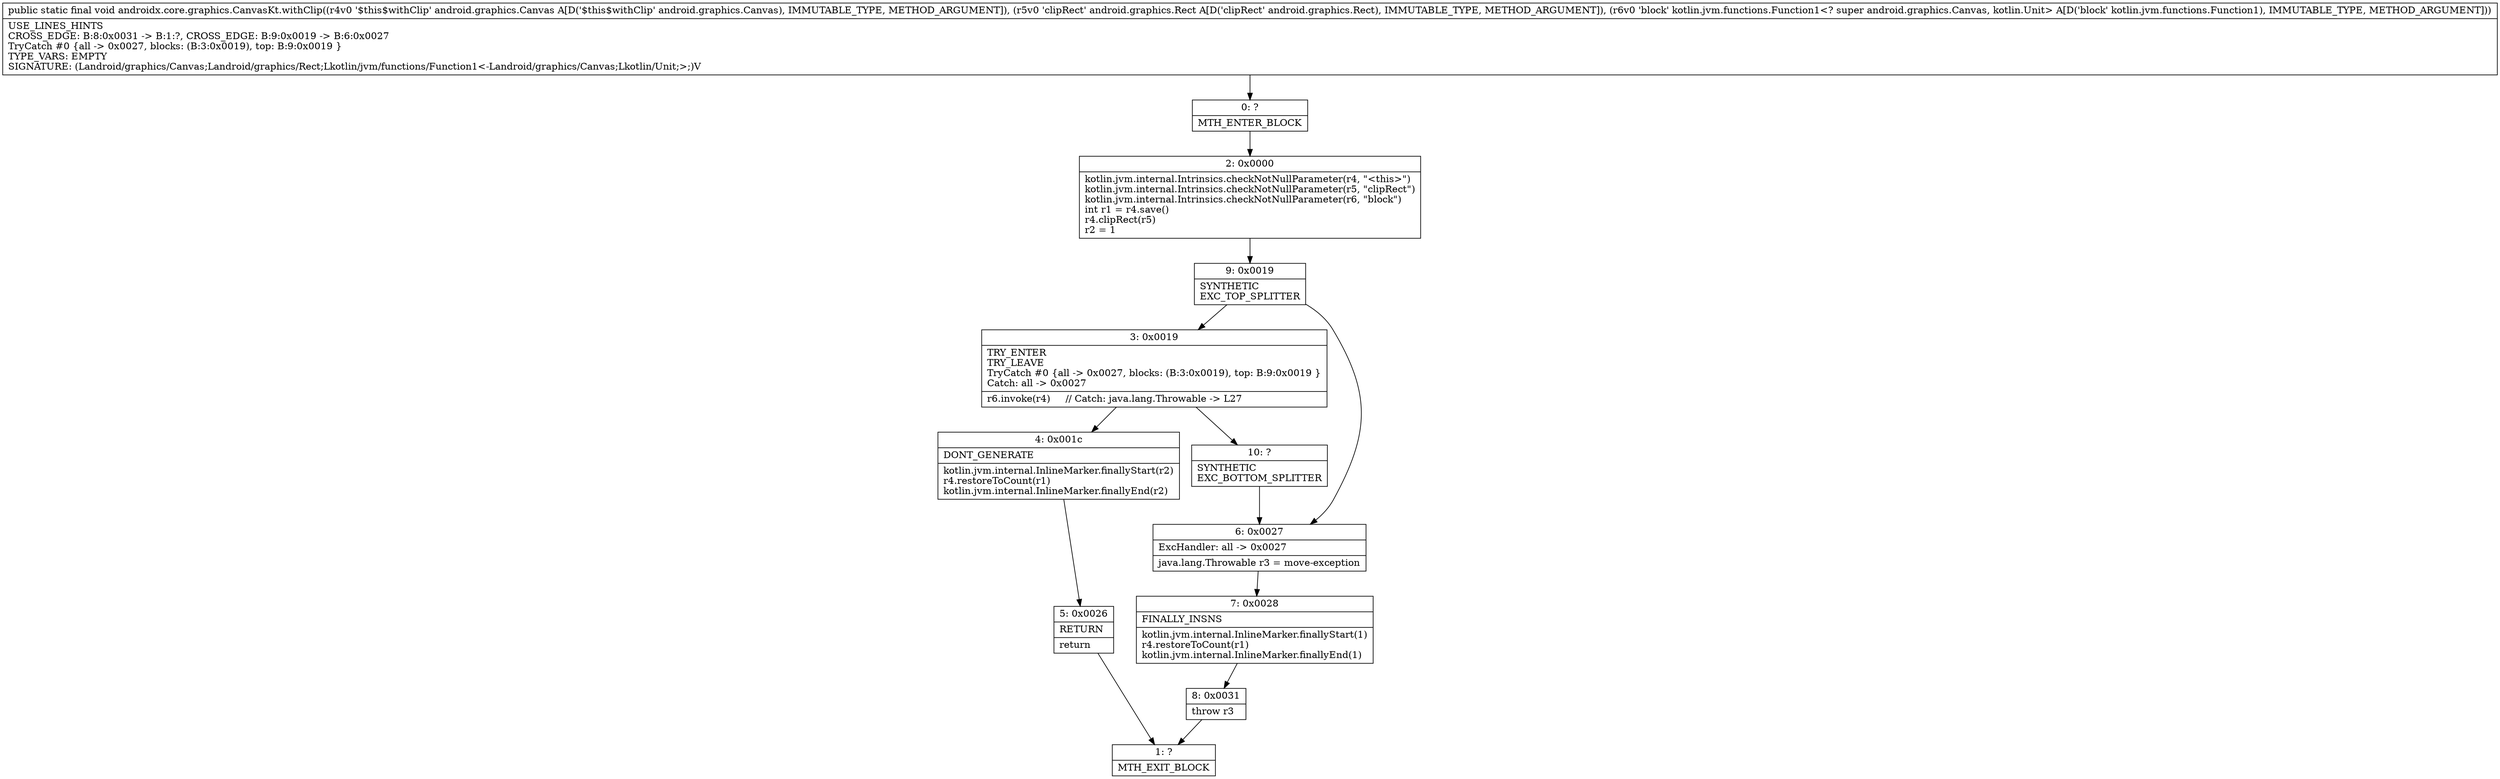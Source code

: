 digraph "CFG forandroidx.core.graphics.CanvasKt.withClip(Landroid\/graphics\/Canvas;Landroid\/graphics\/Rect;Lkotlin\/jvm\/functions\/Function1;)V" {
Node_0 [shape=record,label="{0\:\ ?|MTH_ENTER_BLOCK\l}"];
Node_2 [shape=record,label="{2\:\ 0x0000|kotlin.jvm.internal.Intrinsics.checkNotNullParameter(r4, \"\<this\>\")\lkotlin.jvm.internal.Intrinsics.checkNotNullParameter(r5, \"clipRect\")\lkotlin.jvm.internal.Intrinsics.checkNotNullParameter(r6, \"block\")\lint r1 = r4.save()\lr4.clipRect(r5)\lr2 = 1\l}"];
Node_9 [shape=record,label="{9\:\ 0x0019|SYNTHETIC\lEXC_TOP_SPLITTER\l}"];
Node_3 [shape=record,label="{3\:\ 0x0019|TRY_ENTER\lTRY_LEAVE\lTryCatch #0 \{all \-\> 0x0027, blocks: (B:3:0x0019), top: B:9:0x0019 \}\lCatch: all \-\> 0x0027\l|r6.invoke(r4)     \/\/ Catch: java.lang.Throwable \-\> L27\l}"];
Node_4 [shape=record,label="{4\:\ 0x001c|DONT_GENERATE\l|kotlin.jvm.internal.InlineMarker.finallyStart(r2)\lr4.restoreToCount(r1)\lkotlin.jvm.internal.InlineMarker.finallyEnd(r2)\l}"];
Node_5 [shape=record,label="{5\:\ 0x0026|RETURN\l|return\l}"];
Node_1 [shape=record,label="{1\:\ ?|MTH_EXIT_BLOCK\l}"];
Node_10 [shape=record,label="{10\:\ ?|SYNTHETIC\lEXC_BOTTOM_SPLITTER\l}"];
Node_6 [shape=record,label="{6\:\ 0x0027|ExcHandler: all \-\> 0x0027\l|java.lang.Throwable r3 = move\-exception\l}"];
Node_7 [shape=record,label="{7\:\ 0x0028|FINALLY_INSNS\l|kotlin.jvm.internal.InlineMarker.finallyStart(1)\lr4.restoreToCount(r1)\lkotlin.jvm.internal.InlineMarker.finallyEnd(1)\l}"];
Node_8 [shape=record,label="{8\:\ 0x0031|throw r3\l}"];
MethodNode[shape=record,label="{public static final void androidx.core.graphics.CanvasKt.withClip((r4v0 '$this$withClip' android.graphics.Canvas A[D('$this$withClip' android.graphics.Canvas), IMMUTABLE_TYPE, METHOD_ARGUMENT]), (r5v0 'clipRect' android.graphics.Rect A[D('clipRect' android.graphics.Rect), IMMUTABLE_TYPE, METHOD_ARGUMENT]), (r6v0 'block' kotlin.jvm.functions.Function1\<? super android.graphics.Canvas, kotlin.Unit\> A[D('block' kotlin.jvm.functions.Function1), IMMUTABLE_TYPE, METHOD_ARGUMENT]))  | USE_LINES_HINTS\lCROSS_EDGE: B:8:0x0031 \-\> B:1:?, CROSS_EDGE: B:9:0x0019 \-\> B:6:0x0027\lTryCatch #0 \{all \-\> 0x0027, blocks: (B:3:0x0019), top: B:9:0x0019 \}\lTYPE_VARS: EMPTY\lSIGNATURE: (Landroid\/graphics\/Canvas;Landroid\/graphics\/Rect;Lkotlin\/jvm\/functions\/Function1\<\-Landroid\/graphics\/Canvas;Lkotlin\/Unit;\>;)V\l}"];
MethodNode -> Node_0;Node_0 -> Node_2;
Node_2 -> Node_9;
Node_9 -> Node_3;
Node_9 -> Node_6;
Node_3 -> Node_4;
Node_3 -> Node_10;
Node_4 -> Node_5;
Node_5 -> Node_1;
Node_10 -> Node_6;
Node_6 -> Node_7;
Node_7 -> Node_8;
Node_8 -> Node_1;
}

